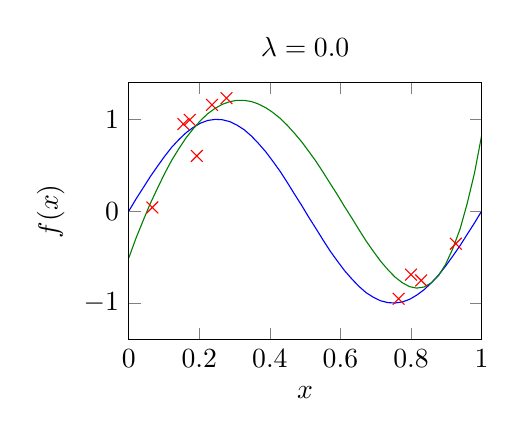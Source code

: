 % This file was created by matplotlib v0.1.0.
% Copyright (c) 2010--2014, Nico Schlömer <nico.schloemer@gmail.com>
% All rights reserved.
% 
% The lastest updates can be retrieved from
% 
% https://github.com/nschloe/matplotlib2tikz
% 
% where you can also submit bug reports and leavecomments.
% 
\begin{tikzpicture}

\begin{axis}[
title={$\lambda =0.0$},
xlabel={$x$},
ylabel={$f(x)$},
xmin=0, xmax=1,
ymin=-1.4, ymax=1.4,
axis on top,
width=0.5\textwidth,
height=0.4\textwidth
]
\addplot [red, mark=x, mark size=3, only marks]
coordinates {
(0.236,1.156)
(0.155,0.948)
(0.067,0.041)
(0.8,-0.691)
(0.765,-0.952)
(0.277,1.23)
(0.173,0.993)
(0.927,-0.354)
(0.829,-0.754)
(0.193,0.601)

};
\addplot [blue]
coordinates {
(0,0)
(0.02,0.128)
(0.041,0.254)
(0.061,0.375)
(0.082,0.491)
(0.102,0.598)
(0.122,0.696)
(0.143,0.782)
(0.163,0.855)
(0.184,0.914)
(0.204,0.959)
(0.224,0.987)
(0.245,0.999)
(0.265,0.995)
(0.286,0.975)
(0.306,0.938)
(0.327,0.887)
(0.347,0.82)
(0.367,0.74)
(0.388,0.648)
(0.408,0.546)
(0.429,0.434)
(0.449,0.315)
(0.469,0.191)
(0.49,0.064)
(0.51,-0.064)
(0.531,-0.191)
(0.551,-0.315)
(0.571,-0.434)
(0.592,-0.546)
(0.612,-0.648)
(0.633,-0.74)
(0.653,-0.82)
(0.673,-0.887)
(0.694,-0.938)
(0.714,-0.975)
(0.735,-0.995)
(0.755,-0.999)
(0.776,-0.987)
(0.796,-0.959)
(0.816,-0.914)
(0.837,-0.855)
(0.857,-0.782)
(0.878,-0.696)
(0.898,-0.598)
(0.918,-0.491)
(0.939,-0.375)
(0.959,-0.254)
(0.98,-0.128)
(1,-2.449e-16)

};
\addplot [green!50.0!black]
coordinates {
(0,-0.511)
(0.02,-0.3)
(0.041,-0.102)
(0.061,0.082)
(0.082,0.253)
(0.102,0.411)
(0.122,0.555)
(0.143,0.685)
(0.163,0.8)
(0.184,0.902)
(0.204,0.988)
(0.224,1.061)
(0.245,1.119)
(0.265,1.162)
(0.286,1.191)
(0.306,1.206)
(0.327,1.206)
(0.347,1.193)
(0.367,1.167)
(0.388,1.127)
(0.408,1.075)
(0.429,1.011)
(0.449,0.936)
(0.469,0.851)
(0.49,0.755)
(0.51,0.652)
(0.531,0.541)
(0.551,0.423)
(0.571,0.301)
(0.592,0.175)
(0.612,0.048)
(0.633,-0.079)
(0.653,-0.204)
(0.673,-0.325)
(0.694,-0.44)
(0.714,-0.545)
(0.735,-0.639)
(0.755,-0.718)
(0.776,-0.78)
(0.796,-0.821)
(0.816,-0.837)
(0.837,-0.825)
(0.857,-0.781)
(0.878,-0.701)
(0.898,-0.579)
(0.918,-0.412)
(0.939,-0.195)
(0.959,0.079)
(0.98,0.415)
(1,0.818)

};
\path [draw=black, fill opacity=0] (axis cs:13,1.4)--(axis cs:13,1.4);

\path [draw=black, fill opacity=0] (axis cs:1,13)--(axis cs:1,13);

\path [draw=black, fill opacity=0] (axis cs:13,-1.4)--(axis cs:13,-1.4);

\path [draw=black, fill opacity=0] (axis cs:0,13)--(axis cs:0,13);

\end{axis}

\end{tikzpicture}